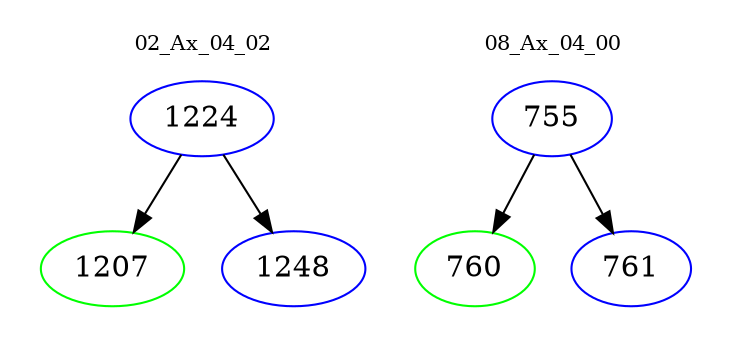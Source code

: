digraph{
subgraph cluster_0 {
color = white
label = "02_Ax_04_02";
fontsize=10;
T0_1224 [label="1224", color="blue"]
T0_1224 -> T0_1207 [color="black"]
T0_1207 [label="1207", color="green"]
T0_1224 -> T0_1248 [color="black"]
T0_1248 [label="1248", color="blue"]
}
subgraph cluster_1 {
color = white
label = "08_Ax_04_00";
fontsize=10;
T1_755 [label="755", color="blue"]
T1_755 -> T1_760 [color="black"]
T1_760 [label="760", color="green"]
T1_755 -> T1_761 [color="black"]
T1_761 [label="761", color="blue"]
}
}

